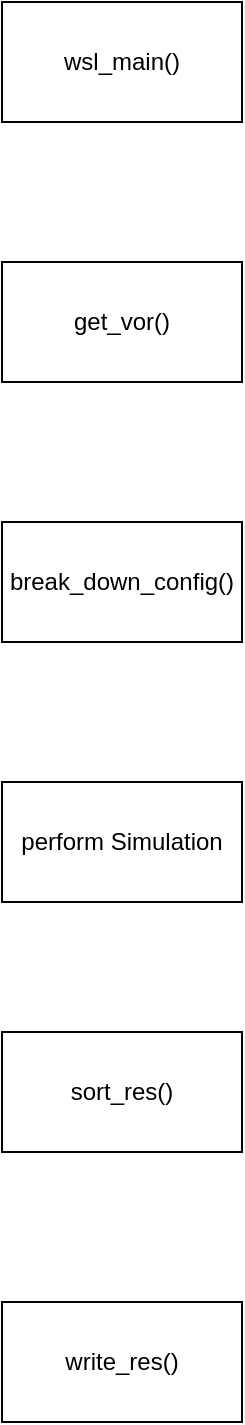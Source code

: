 <mxfile version="13.1.3">
    <diagram id="6hGFLwfOUW9BJ-s0fimq" name="Page-1">
        <mxGraphModel dx="291" dy="473" grid="1" gridSize="10" guides="1" tooltips="1" connect="1" arrows="1" fold="1" page="1" pageScale="1" pageWidth="827" pageHeight="1169" math="0" shadow="0">
            <root>
                <mxCell id="0"/>
                <mxCell id="1" parent="0"/>
                <mxCell id="2" value="wsl_main()" style="rounded=0;whiteSpace=wrap;html=1;" vertex="1" parent="1">
                    <mxGeometry x="80" y="70" width="120" height="60" as="geometry"/>
                </mxCell>
                <mxCell id="3" value="get_vor()" style="rounded=0;whiteSpace=wrap;html=1;" vertex="1" parent="1">
                    <mxGeometry x="80" y="200" width="120" height="60" as="geometry"/>
                </mxCell>
                <mxCell id="4" value="break_down_config()" style="rounded=0;whiteSpace=wrap;html=1;" vertex="1" parent="1">
                    <mxGeometry x="80" y="330" width="120" height="60" as="geometry"/>
                </mxCell>
                <mxCell id="5" value="perform Simulation" style="rounded=0;whiteSpace=wrap;html=1;" vertex="1" parent="1">
                    <mxGeometry x="80" y="460" width="120" height="60" as="geometry"/>
                </mxCell>
                <mxCell id="6" value="sort_res()" style="rounded=0;whiteSpace=wrap;html=1;" vertex="1" parent="1">
                    <mxGeometry x="80" y="585" width="120" height="60" as="geometry"/>
                </mxCell>
                <mxCell id="7" value="write_res()" style="rounded=0;whiteSpace=wrap;html=1;" vertex="1" parent="1">
                    <mxGeometry x="80" y="720" width="120" height="60" as="geometry"/>
                </mxCell>
            </root>
        </mxGraphModel>
    </diagram>
</mxfile>